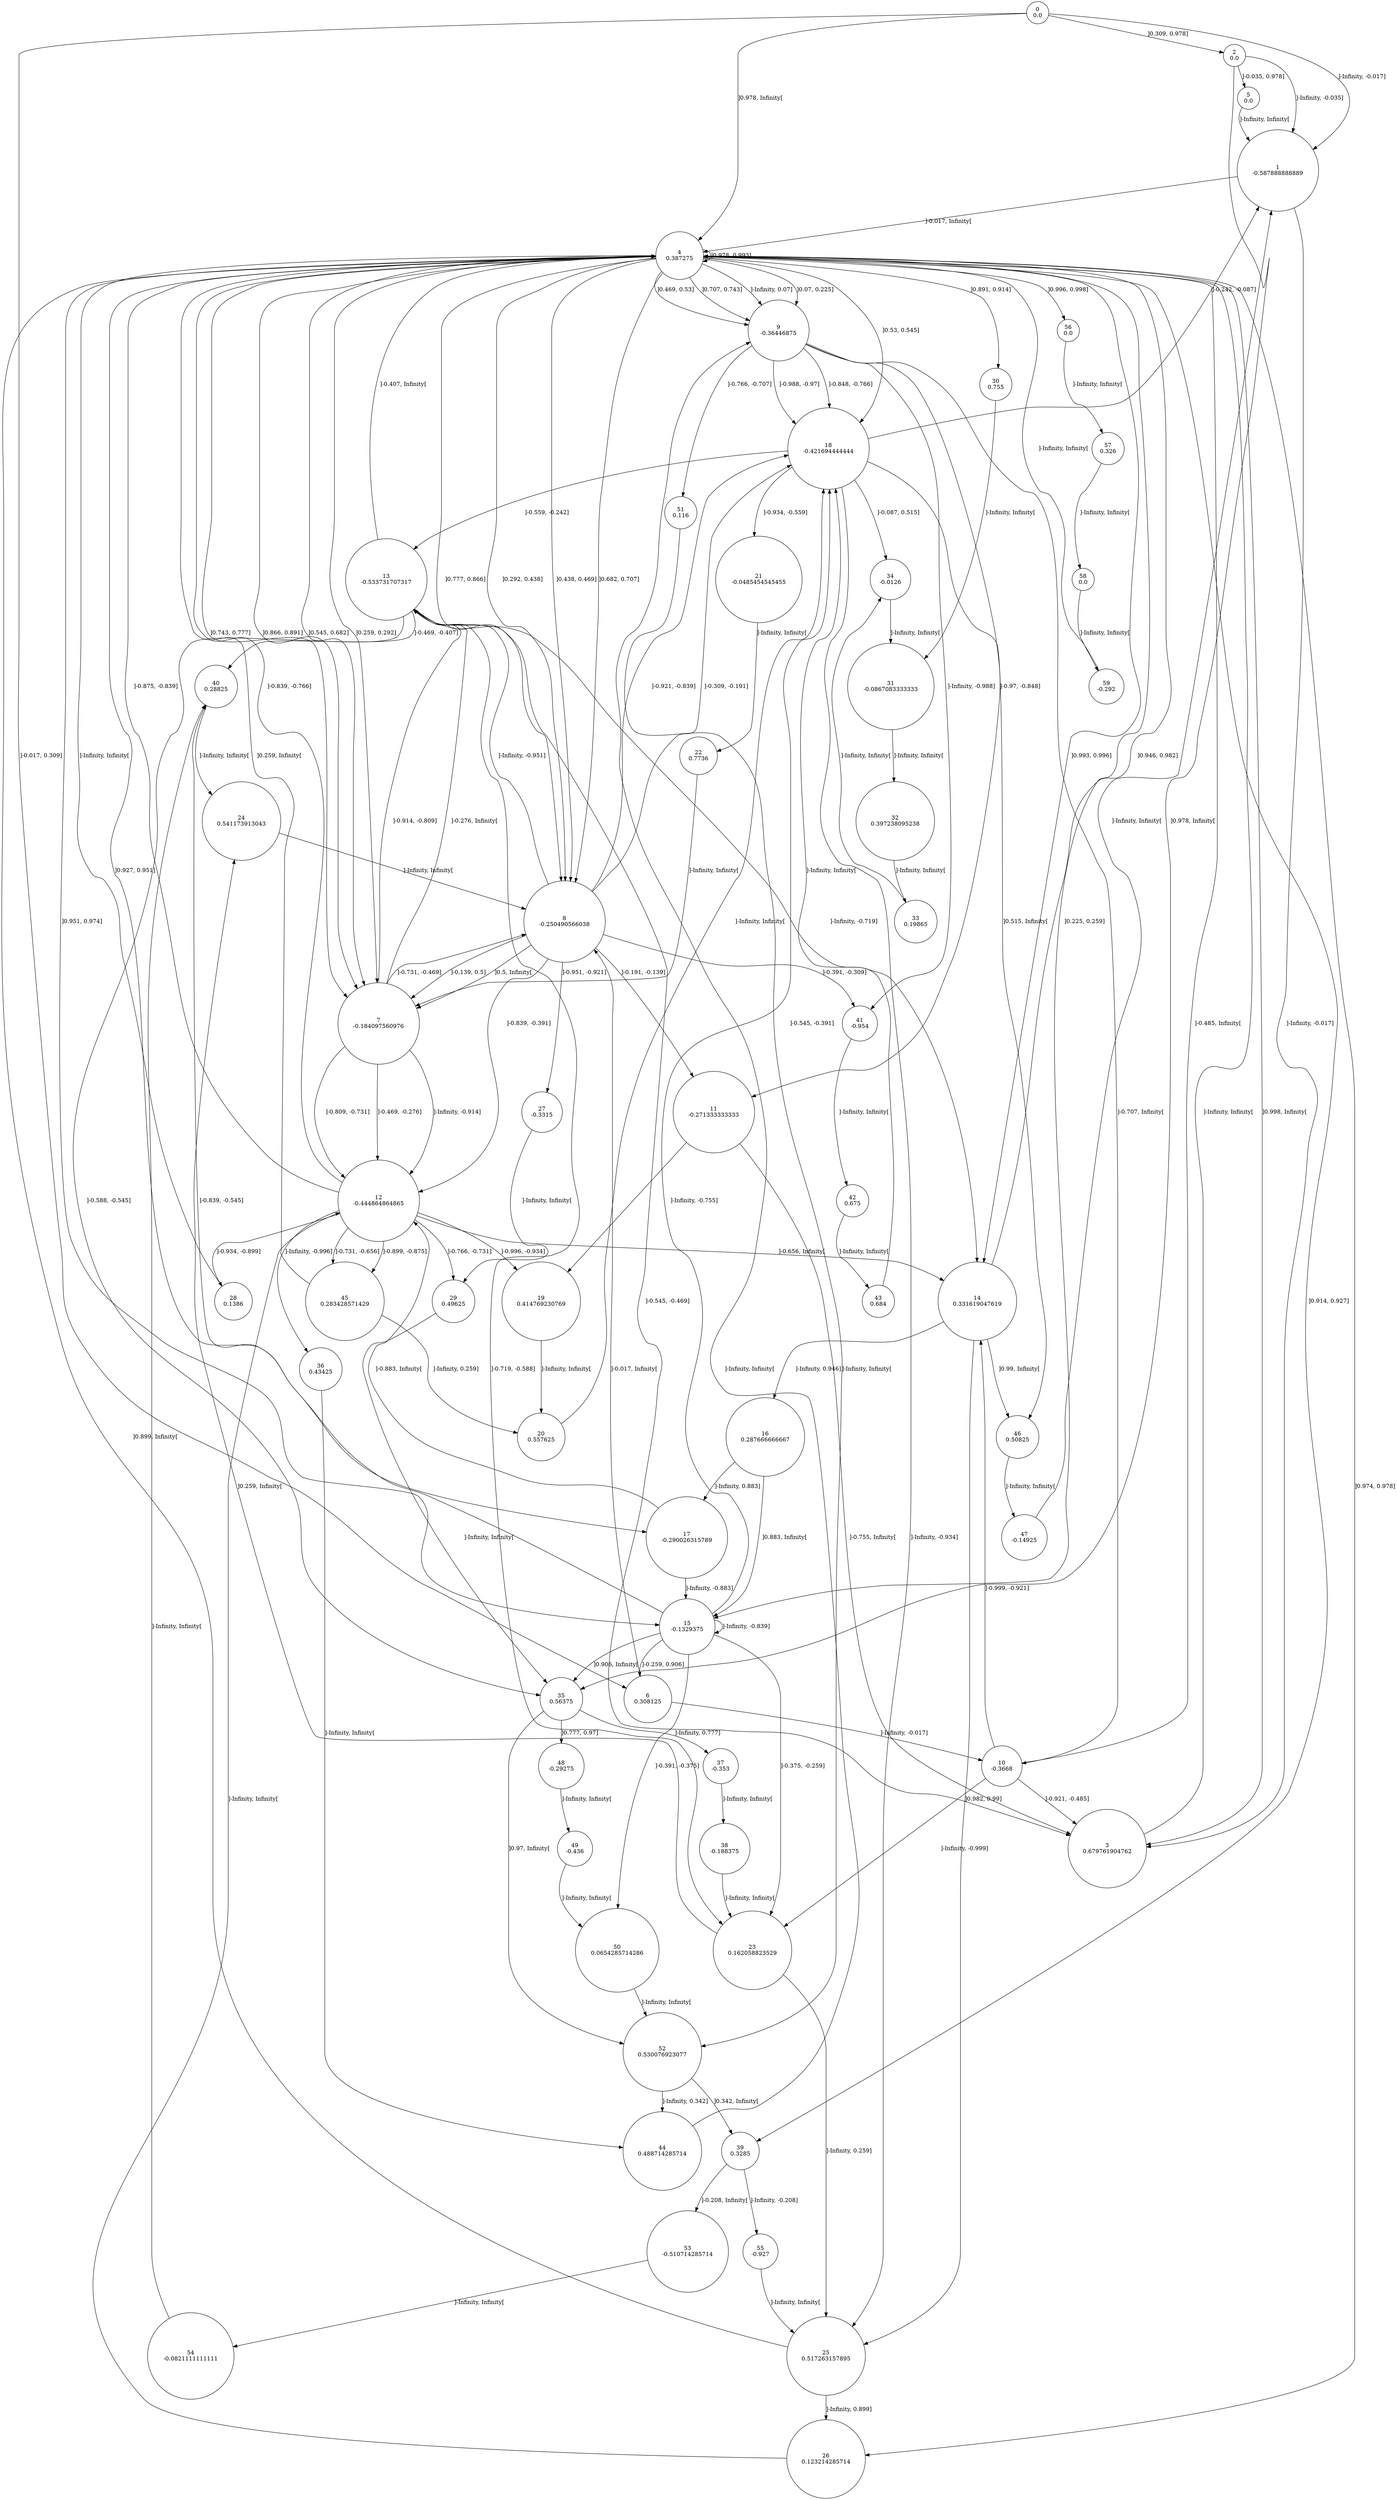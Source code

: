 digraph a {
0 [shape=circle, label="0\n0.0"];
	0 -> 1 [label="]-Infinity, -0.017]"];
	0 -> 6 [label="]-0.017, 0.309]"];
	0 -> 2 [label="]0.309, 0.978]"];
	0 -> 4 [label="]0.978, Infinity["];
1 [shape=circle, label="1\n-0.587888888889"];
	1 -> 3 [label="]-Infinity, -0.017]"];
	1 -> 4 [label="]-0.017, Infinity["];
2 [shape=circle, label="2\n0.0"];
	2 -> 1 [label="]-Infinity, -0.035]"];
	2 -> 5 [label="]-0.035, 0.978]"];
	2 -> 35 [label="]0.978, Infinity["];
3 [shape=circle, label="3\n0.679761904762"];
	3 -> 4 [label="]-Infinity, Infinity["];
4 [shape=circle, label="4\n0.387275"];
	4 -> 9 [label="]-Infinity, 0.07]"];
	4 -> 9 [label="]0.07, 0.225]"];
	4 -> 15 [label="]0.225, 0.259]"];
	4 -> 7 [label="]0.259, 0.292]"];
	4 -> 8 [label="]0.292, 0.438]"];
	4 -> 8 [label="]0.438, 0.469]"];
	4 -> 9 [label="]0.469, 0.53]"];
	4 -> 18 [label="]0.53, 0.545]"];
	4 -> 7 [label="]0.545, 0.682]"];
	4 -> 8 [label="]0.682, 0.707]"];
	4 -> 9 [label="]0.707, 0.743]"];
	4 -> 7 [label="]0.743, 0.777]"];
	4 -> 8 [label="]0.777, 0.866]"];
	4 -> 7 [label="]0.866, 0.891]"];
	4 -> 30 [label="]0.891, 0.914]"];
	4 -> 39 [label="]0.914, 0.927]"];
	4 -> 17 [label="]0.927, 0.951]"];
	4 -> 15 [label="]0.951, 0.974]"];
	4 -> 26 [label="]0.974, 0.978]"];
	4 -> 4 [label="]0.978, 0.993]"];
	4 -> 14 [label="]0.993, 0.996]"];
	4 -> 56 [label="]0.996, 0.998]"];
	4 -> 3 [label="]0.998, Infinity["];
5 [shape=circle, label="5\n0.0"];
	5 -> 1 [label="]-Infinity, Infinity["];
6 [shape=circle, label="6\n0.308125"];
	6 -> 10 [label="]-Infinity, -0.017]"];
	6 -> 8 [label="]-0.017, Infinity["];
7 [shape=circle, label="7\n-0.184097560976"];
	7 -> 12 [label="]-Infinity, -0.914]"];
	7 -> 13 [label="]-0.914, -0.809]"];
	7 -> 12 [label="]-0.809, -0.731]"];
	7 -> 8 [label="]-0.731, -0.469]"];
	7 -> 12 [label="]-0.469, -0.276]"];
	7 -> 13 [label="]-0.276, Infinity["];
8 [shape=circle, label="8\n-0.250490566038"];
	8 -> 13 [label="]-Infinity, -0.951]"];
	8 -> 27 [label="]-0.951, -0.921]"];
	8 -> 18 [label="]-0.921, -0.839]"];
	8 -> 12 [label="]-0.839, -0.391]"];
	8 -> 41 [label="]-0.391, -0.309]"];
	8 -> 18 [label="]-0.309, -0.191]"];
	8 -> 11 [label="]-0.191, -0.139]"];
	8 -> 7 [label="]-0.139, 0.5]"];
	8 -> 7 [label="]0.5, Infinity["];
9 [shape=circle, label="9\n-0.36446875"];
	9 -> 41 [label="]-Infinity, -0.988]"];
	9 -> 18 [label="]-0.988, -0.97]"];
	9 -> 11 [label="]-0.97, -0.848]"];
	9 -> 18 [label="]-0.848, -0.766]"];
	9 -> 51 [label="]-0.766, -0.707]"];
	9 -> 10 [label="]-0.707, Infinity["];
10 [shape=circle, label="10\n-0.3668"];
	10 -> 23 [label="]-Infinity, -0.999]"];
	10 -> 14 [label="]-0.999, -0.921]"];
	10 -> 3 [label="]-0.921, -0.485]"];
	10 -> 4 [label="]-0.485, Infinity["];
11 [shape=circle, label="11\n-0.271333333333"];
	11 -> 19 [label="]-Infinity, -0.755]"];
	11 -> 3 [label="]-0.755, Infinity["];
12 [shape=circle, label="12\n-0.444864864865"];
	12 -> 36 [label="]-Infinity, -0.996]"];
	12 -> 19 [label="]-0.996, -0.934]"];
	12 -> 28 [label="]-0.934, -0.899]"];
	12 -> 45 [label="]-0.899, -0.875]"];
	12 -> 4 [label="]-0.875, -0.839]"];
	12 -> 4 [label="]-0.839, -0.766]"];
	12 -> 29 [label="]-0.766, -0.731]"];
	12 -> 45 [label="]-0.731, -0.656]"];
	12 -> 14 [label="]-0.656, Infinity["];
13 [shape=circle, label="13\n-0.533731707317"];
	13 -> 14 [label="]-Infinity, -0.719]"];
	13 -> 23 [label="]-0.719, -0.588]"];
	13 -> 35 [label="]-0.588, -0.545]"];
	13 -> 3 [label="]-0.545, -0.469]"];
	13 -> 40 [label="]-0.469, -0.407]"];
	13 -> 4 [label="]-0.407, Infinity["];
14 [shape=circle, label="14\n0.331619047619"];
	14 -> 16 [label="]-Infinity, 0.946]"];
	14 -> 4 [label="]0.946, 0.982]"];
	14 -> 25 [label="]0.982, 0.99]"];
	14 -> 46 [label="]0.99, Infinity["];
15 [shape=circle, label="15\n-0.1329375"];
	15 -> 15 [label="]-Infinity, -0.839]"];
	15 -> 40 [label="]-0.839, -0.545]"];
	15 -> 18 [label="]-0.545, -0.391]"];
	15 -> 50 [label="]-0.391, -0.375]"];
	15 -> 23 [label="]-0.375, -0.259]"];
	15 -> 6 [label="]-0.259, 0.906]"];
	15 -> 35 [label="]0.906, Infinity["];
16 [shape=circle, label="16\n0.287666666667"];
	16 -> 17 [label="]-Infinity, 0.883]"];
	16 -> 15 [label="]0.883, Infinity["];
17 [shape=circle, label="17\n-0.290026315789"];
	17 -> 15 [label="]-Infinity, -0.883]"];
	17 -> 12 [label="]-0.883, Infinity["];
18 [shape=circle, label="18\n-0.421694444444"];
	18 -> 25 [label="]-Infinity, -0.934]"];
	18 -> 21 [label="]-0.934, -0.559]"];
	18 -> 13 [label="]-0.559, -0.242]"];
	18 -> 1 [label="]-0.242, -0.087]"];
	18 -> 34 [label="]-0.087, 0.515]"];
	18 -> 46 [label="]0.515, Infinity["];
19 [shape=circle, label="19\n0.414769230769"];
	19 -> 20 [label="]-Infinity, Infinity["];
20 [shape=circle, label="20\n0.557625"];
	20 -> 18 [label="]-Infinity, Infinity["];
21 [shape=circle, label="21\n-0.0485454545455"];
	21 -> 22 [label="]-Infinity, Infinity["];
22 [shape=circle, label="22\n0.7736"];
	22 -> 7 [label="]-Infinity, Infinity["];
23 [shape=circle, label="23\n0.162058823529"];
	23 -> 25 [label="]-Infinity, 0.259]"];
	23 -> 24 [label="]0.259, Infinity["];
24 [shape=circle, label="24\n0.541173913043"];
	24 -> 8 [label="]-Infinity, Infinity["];
25 [shape=circle, label="25\n0.517263157895"];
	25 -> 26 [label="]-Infinity, 0.899]"];
	25 -> 4 [label="]0.899, Infinity["];
26 [shape=circle, label="26\n0.123214285714"];
	26 -> 12 [label="]-Infinity, Infinity["];
27 [shape=circle, label="27\n-0.3315"];
	27 -> 29 [label="]-Infinity, Infinity["];
28 [shape=circle, label="28\n0.1386"];
	28 -> 4 [label="]-Infinity, Infinity["];
29 [shape=circle, label="29\n0.49625"];
	29 -> 35 [label="]-Infinity, Infinity["];
30 [shape=circle, label="30\n0.755"];
	30 -> 31 [label="]-Infinity, Infinity["];
31 [shape=circle, label="31\n-0.0867083333333"];
	31 -> 32 [label="]-Infinity, Infinity["];
32 [shape=circle, label="32\n0.397238095238"];
	32 -> 33 [label="]-Infinity, Infinity["];
33 [shape=circle, label="33\n0.19865"];
	33 -> 34 [label="]-Infinity, Infinity["];
34 [shape=circle, label="34\n-0.0126"];
	34 -> 31 [label="]-Infinity, Infinity["];
35 [shape=circle, label="35\n0.56375"];
	35 -> 37 [label="]-Infinity, 0.777]"];
	35 -> 48 [label="]0.777, 0.97]"];
	35 -> 52 [label="]0.97, Infinity["];
36 [shape=circle, label="36\n0.43425"];
	36 -> 44 [label="]-Infinity, Infinity["];
37 [shape=circle, label="37\n-0.353"];
	37 -> 38 [label="]-Infinity, Infinity["];
38 [shape=circle, label="38\n-0.188375"];
	38 -> 23 [label="]-Infinity, Infinity["];
39 [shape=circle, label="39\n0.3285"];
	39 -> 55 [label="]-Infinity, -0.208]"];
	39 -> 53 [label="]-0.208, Infinity["];
40 [shape=circle, label="40\n0.28825"];
	40 -> 24 [label="]-Infinity, Infinity["];
41 [shape=circle, label="41\n-0.954"];
	41 -> 42 [label="]-Infinity, Infinity["];
42 [shape=circle, label="42\n0.675"];
	42 -> 43 [label="]-Infinity, Infinity["];
43 [shape=circle, label="43\n0.684"];
	43 -> 18 [label="]-Infinity, Infinity["];
44 [shape=circle, label="44\n0.488714285714"];
	44 -> 9 [label="]-Infinity, Infinity["];
45 [shape=circle, label="45\n0.283428571429"];
	45 -> 20 [label="]-Infinity, 0.259]"];
	45 -> 4 [label="]0.259, Infinity["];
46 [shape=circle, label="46\n0.50825"];
	46 -> 47 [label="]-Infinity, Infinity["];
47 [shape=circle, label="47\n-0.14925"];
	47 -> 1 [label="]-Infinity, Infinity["];
48 [shape=circle, label="48\n-0.29275"];
	48 -> 49 [label="]-Infinity, Infinity["];
49 [shape=circle, label="49\n-0.436"];
	49 -> 50 [label="]-Infinity, Infinity["];
50 [shape=circle, label="50\n0.0654285714286"];
	50 -> 52 [label="]-Infinity, Infinity["];
51 [shape=circle, label="51\n0.116"];
	51 -> 52 [label="]-Infinity, Infinity["];
52 [shape=circle, label="52\n0.530076923077"];
	52 -> 44 [label="]-Infinity, 0.342]"];
	52 -> 39 [label="]0.342, Infinity["];
53 [shape=circle, label="53\n-0.510714285714"];
	53 -> 54 [label="]-Infinity, Infinity["];
54 [shape=circle, label="54\n-0.0821111111111"];
	54 -> 40 [label="]-Infinity, Infinity["];
55 [shape=circle, label="55\n-0.927"];
	55 -> 25 [label="]-Infinity, Infinity["];
56 [shape=circle, label="56\n0.0"];
	56 -> 57 [label="]-Infinity, Infinity["];
57 [shape=circle, label="57\n0.326"];
	57 -> 58 [label="]-Infinity, Infinity["];
58 [shape=circle, label="58\n0.0"];
	58 -> 59 [label="]-Infinity, Infinity["];
59 [shape=circle, label="59\n-0.292"];
	59 -> 4 [label="]-Infinity, Infinity["];
}
